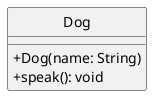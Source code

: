 ' Generated by UML Generator
' Encoded: 7Oqn3eCm34Ltdy8Zg4jd9f2wTEO4RcA1HUAWs7G0zUvDktqzlQS_cbFr8oUmJNIdIXb38hF9lShhS7w6ehESZ7TO9J86gI4nmD_2Hrdm0iHR6vrIvW7d5khI_w3jJ5lN3_Wk4k43CBB6TlO5
' URL: http://www.plantuml.com/plantuml/uml/7Oqn3eCm34Ltdy8Zg4jd9f2wTEO4RcA1HUAWs7G0zUvDktqzlQS_cbFr8oUmJNIdIXb38hF9lShhS7w6ehESZ7TO9J86gI4nmD_2Hrdm0iHR6vrIvW7d5khI_w3jJ5lN3_Wk4k43CBB6TlO5
' Generated on: 2025-08-11T16:37:30.637721700

@startuml
skinparam classAttributeIconSize 0
hide circle

class Dog {
  +Dog(name: String)
  +speak(): void
}

@enduml